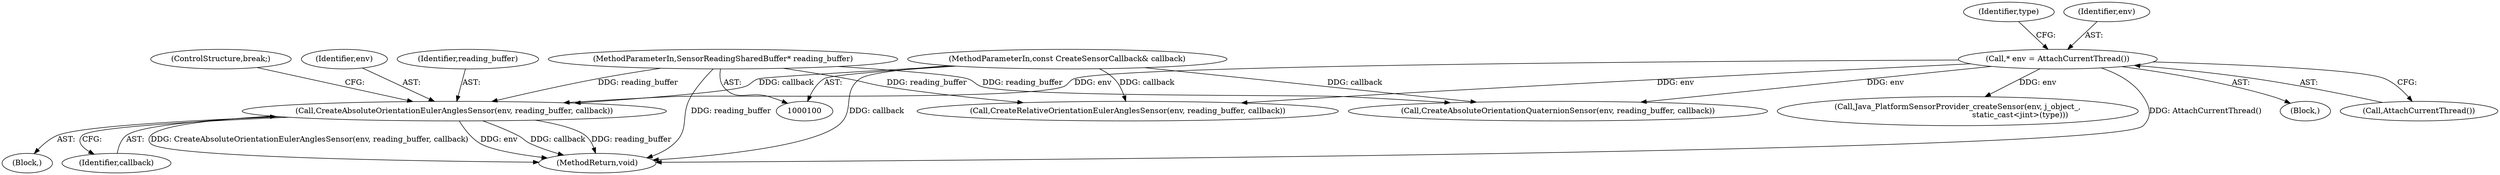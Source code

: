 digraph "0_Chrome_c0c8978849ac57e4ecd613ddc8ff7852a2054734_18@pointer" {
"1000113" [label="(Call,CreateAbsoluteOrientationEulerAnglesSensor(env, reading_buffer, callback))"];
"1000106" [label="(Call,* env = AttachCurrentThread())"];
"1000102" [label="(MethodParameterIn,SensorReadingSharedBuffer* reading_buffer)"];
"1000103" [label="(MethodParameterIn,const CreateSensorCallback& callback)"];
"1000104" [label="(Block,)"];
"1000102" [label="(MethodParameterIn,SensorReadingSharedBuffer* reading_buffer)"];
"1000106" [label="(Call,* env = AttachCurrentThread())"];
"1000103" [label="(MethodParameterIn,const CreateSensorCallback& callback)"];
"1000117" [label="(ControlStructure,break;)"];
"1000110" [label="(Identifier,type)"];
"1000111" [label="(Block,)"];
"1000113" [label="(Call,CreateAbsoluteOrientationEulerAnglesSensor(env, reading_buffer, callback))"];
"1000119" [label="(Call,CreateAbsoluteOrientationQuaternionSensor(env, reading_buffer, callback))"];
"1000125" [label="(Call,CreateRelativeOrientationEulerAnglesSensor(env, reading_buffer, callback))"];
"1000135" [label="(Call,Java_PlatformSensorProvider_createSensor(env, j_object_,\n                                                   static_cast<jint>(type)))"];
"1000165" [label="(MethodReturn,void)"];
"1000108" [label="(Call,AttachCurrentThread())"];
"1000116" [label="(Identifier,callback)"];
"1000114" [label="(Identifier,env)"];
"1000107" [label="(Identifier,env)"];
"1000115" [label="(Identifier,reading_buffer)"];
"1000113" -> "1000111"  [label="AST: "];
"1000113" -> "1000116"  [label="CFG: "];
"1000114" -> "1000113"  [label="AST: "];
"1000115" -> "1000113"  [label="AST: "];
"1000116" -> "1000113"  [label="AST: "];
"1000117" -> "1000113"  [label="CFG: "];
"1000113" -> "1000165"  [label="DDG: env"];
"1000113" -> "1000165"  [label="DDG: callback"];
"1000113" -> "1000165"  [label="DDG: reading_buffer"];
"1000113" -> "1000165"  [label="DDG: CreateAbsoluteOrientationEulerAnglesSensor(env, reading_buffer, callback)"];
"1000106" -> "1000113"  [label="DDG: env"];
"1000102" -> "1000113"  [label="DDG: reading_buffer"];
"1000103" -> "1000113"  [label="DDG: callback"];
"1000106" -> "1000104"  [label="AST: "];
"1000106" -> "1000108"  [label="CFG: "];
"1000107" -> "1000106"  [label="AST: "];
"1000108" -> "1000106"  [label="AST: "];
"1000110" -> "1000106"  [label="CFG: "];
"1000106" -> "1000165"  [label="DDG: AttachCurrentThread()"];
"1000106" -> "1000119"  [label="DDG: env"];
"1000106" -> "1000125"  [label="DDG: env"];
"1000106" -> "1000135"  [label="DDG: env"];
"1000102" -> "1000100"  [label="AST: "];
"1000102" -> "1000165"  [label="DDG: reading_buffer"];
"1000102" -> "1000119"  [label="DDG: reading_buffer"];
"1000102" -> "1000125"  [label="DDG: reading_buffer"];
"1000103" -> "1000100"  [label="AST: "];
"1000103" -> "1000165"  [label="DDG: callback"];
"1000103" -> "1000119"  [label="DDG: callback"];
"1000103" -> "1000125"  [label="DDG: callback"];
}
